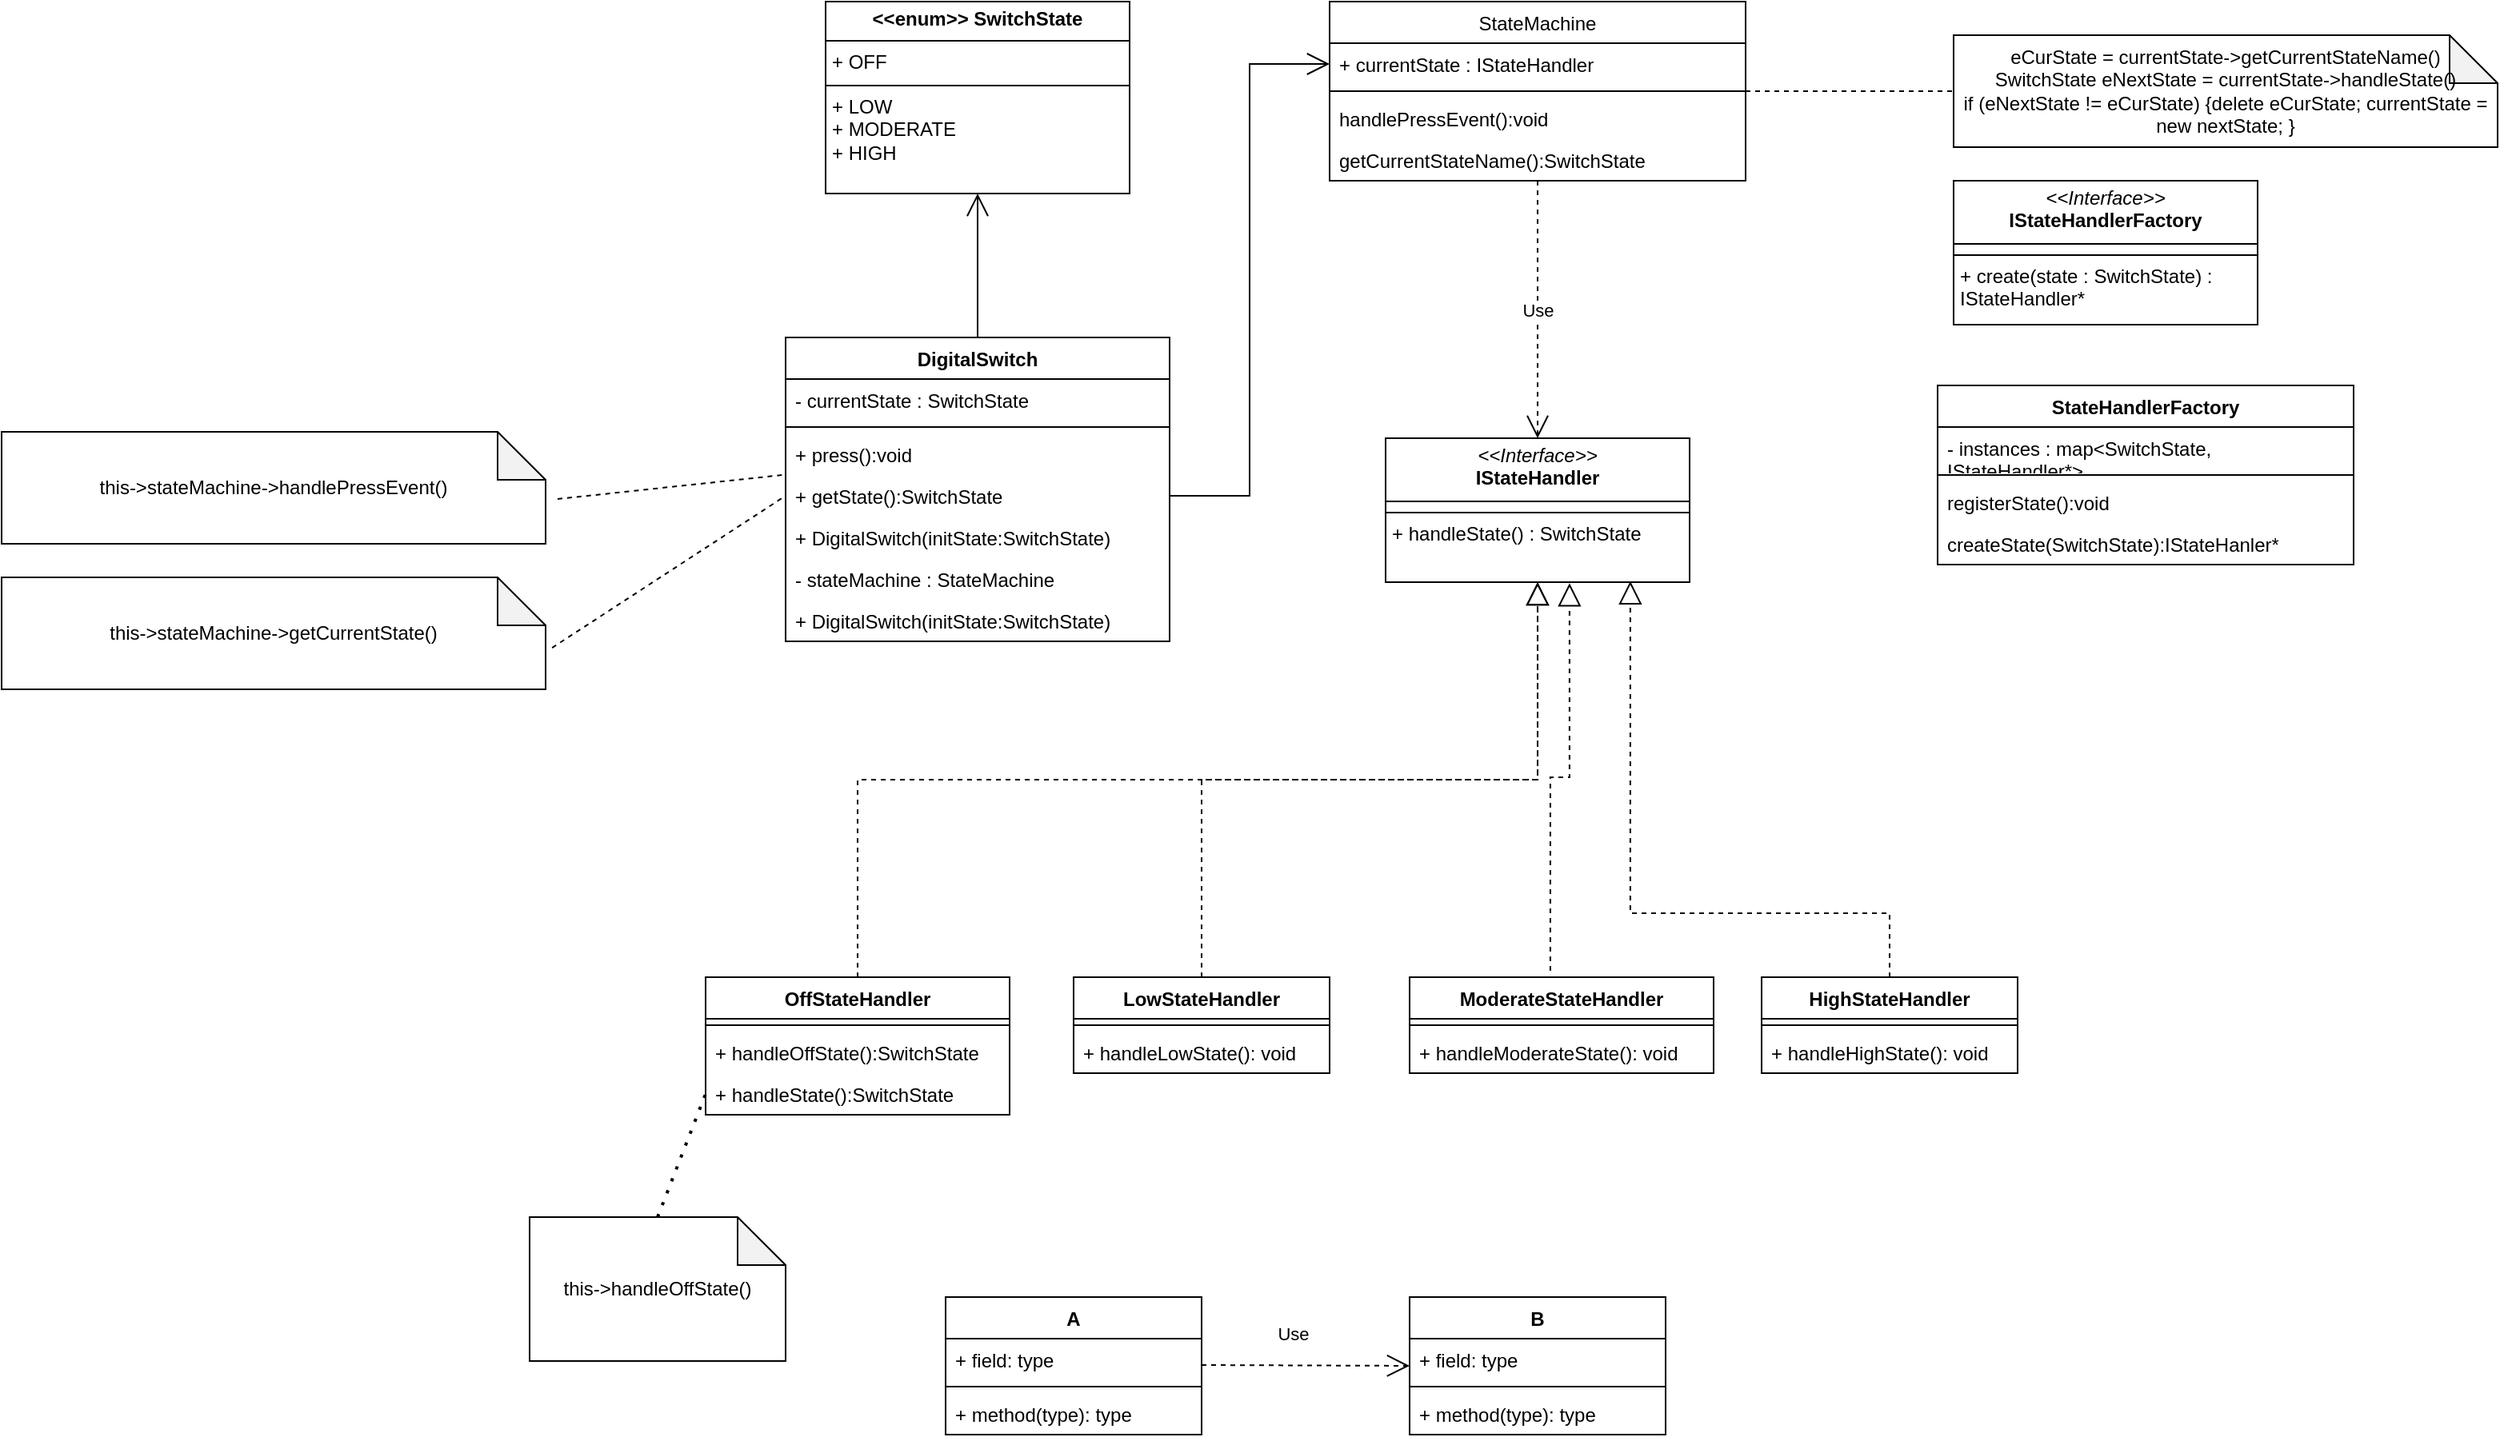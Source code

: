 <mxfile version="24.6.3" type="device">
  <diagram name="Page-1" id="SkuNDT5gjHke_dumaJcr">
    <mxGraphModel dx="1900" dy="566" grid="1" gridSize="10" guides="1" tooltips="1" connect="1" arrows="1" fold="1" page="1" pageScale="1" pageWidth="850" pageHeight="1100" math="0" shadow="0">
      <root>
        <mxCell id="0" />
        <mxCell id="1" parent="0" />
        <mxCell id="Q3xKcGr0lu15P0H8A6DG-1" value="DigitalSwitch" style="swimlane;fontStyle=1;align=center;verticalAlign=top;childLayout=stackLayout;horizontal=1;startSize=26;horizontalStack=0;resizeParent=1;resizeParentMax=0;resizeLast=0;collapsible=1;marginBottom=0;whiteSpace=wrap;html=1;" vertex="1" parent="1">
          <mxGeometry x="60" y="220" width="240" height="190" as="geometry" />
        </mxCell>
        <mxCell id="Q3xKcGr0lu15P0H8A6DG-2" value="&lt;div&gt;- currentState : SwitchState&lt;/div&gt;" style="text;strokeColor=none;fillColor=none;align=left;verticalAlign=top;spacingLeft=4;spacingRight=4;overflow=hidden;rotatable=0;points=[[0,0.5],[1,0.5]];portConstraint=eastwest;whiteSpace=wrap;html=1;" vertex="1" parent="Q3xKcGr0lu15P0H8A6DG-1">
          <mxGeometry y="26" width="240" height="26" as="geometry" />
        </mxCell>
        <mxCell id="Q3xKcGr0lu15P0H8A6DG-3" value="" style="line;strokeWidth=1;fillColor=none;align=left;verticalAlign=middle;spacingTop=-1;spacingLeft=3;spacingRight=3;rotatable=0;labelPosition=right;points=[];portConstraint=eastwest;strokeColor=inherit;" vertex="1" parent="Q3xKcGr0lu15P0H8A6DG-1">
          <mxGeometry y="52" width="240" height="8" as="geometry" />
        </mxCell>
        <mxCell id="Q3xKcGr0lu15P0H8A6DG-4" value="&lt;div&gt;+ press():void&lt;/div&gt;&lt;div&gt;&lt;br&gt;&lt;/div&gt;" style="text;strokeColor=none;fillColor=none;align=left;verticalAlign=top;spacingLeft=4;spacingRight=4;overflow=hidden;rotatable=0;points=[[0,0.5],[1,0.5]];portConstraint=eastwest;whiteSpace=wrap;html=1;" vertex="1" parent="Q3xKcGr0lu15P0H8A6DG-1">
          <mxGeometry y="60" width="240" height="26" as="geometry" />
        </mxCell>
        <mxCell id="Q3xKcGr0lu15P0H8A6DG-5" value="&lt;div&gt;+ getState():SwitchState&lt;/div&gt;&lt;div&gt;&lt;br&gt;&lt;/div&gt;" style="text;strokeColor=none;fillColor=none;align=left;verticalAlign=top;spacingLeft=4;spacingRight=4;overflow=hidden;rotatable=0;points=[[0,0.5],[1,0.5]];portConstraint=eastwest;whiteSpace=wrap;html=1;" vertex="1" parent="Q3xKcGr0lu15P0H8A6DG-1">
          <mxGeometry y="86" width="240" height="26" as="geometry" />
        </mxCell>
        <mxCell id="Q3xKcGr0lu15P0H8A6DG-6" value="&lt;div&gt;+ DigitalSwitch(initState:SwitchState)&lt;/div&gt;&lt;div&gt;&lt;br&gt;&lt;/div&gt;&lt;div&gt;&lt;br&gt;&lt;/div&gt;" style="text;strokeColor=none;fillColor=none;align=left;verticalAlign=top;spacingLeft=4;spacingRight=4;overflow=hidden;rotatable=0;points=[[0,0.5],[1,0.5]];portConstraint=eastwest;whiteSpace=wrap;html=1;" vertex="1" parent="Q3xKcGr0lu15P0H8A6DG-1">
          <mxGeometry y="112" width="240" height="26" as="geometry" />
        </mxCell>
        <mxCell id="Q3xKcGr0lu15P0H8A6DG-61" value="&lt;div&gt;- stateMachine : StateMachine&lt;br&gt;&lt;/div&gt;&lt;div&gt;&lt;br&gt;&lt;/div&gt;&lt;div&gt;&lt;br&gt;&lt;/div&gt;" style="text;strokeColor=none;fillColor=none;align=left;verticalAlign=top;spacingLeft=4;spacingRight=4;overflow=hidden;rotatable=0;points=[[0,0.5],[1,0.5]];portConstraint=eastwest;whiteSpace=wrap;html=1;" vertex="1" parent="Q3xKcGr0lu15P0H8A6DG-1">
          <mxGeometry y="138" width="240" height="26" as="geometry" />
        </mxCell>
        <mxCell id="Q3xKcGr0lu15P0H8A6DG-63" value="&lt;div&gt;+ DigitalSwitch(initState:SwitchState)&lt;/div&gt;&lt;div&gt;&lt;br&gt;&lt;/div&gt;&lt;div&gt;&lt;br&gt;&lt;/div&gt;" style="text;strokeColor=none;fillColor=none;align=left;verticalAlign=top;spacingLeft=4;spacingRight=4;overflow=hidden;rotatable=0;points=[[0,0.5],[1,0.5]];portConstraint=eastwest;whiteSpace=wrap;html=1;" vertex="1" parent="Q3xKcGr0lu15P0H8A6DG-1">
          <mxGeometry y="164" width="240" height="26" as="geometry" />
        </mxCell>
        <mxCell id="Q3xKcGr0lu15P0H8A6DG-8" value="&lt;p style=&quot;margin:0px;margin-top:4px;text-align:center;&quot;&gt;&lt;b&gt;&amp;lt;&amp;lt;enum&amp;gt;&amp;gt; SwitchState&lt;/b&gt;&lt;/p&gt;&lt;hr style=&quot;border-style:solid;&quot; size=&quot;1&quot;&gt;&lt;p style=&quot;margin:0px;margin-left:4px;&quot;&gt;+ OFF&lt;br&gt;&lt;/p&gt;&lt;hr style=&quot;border-style:solid;&quot; size=&quot;1&quot;&gt;&lt;p style=&quot;margin:0px;margin-left:4px;&quot;&gt;+ LOW&lt;/p&gt;&lt;p style=&quot;margin:0px;margin-left:4px;&quot;&gt;+ MODERATE&lt;/p&gt;&lt;p style=&quot;margin:0px;margin-left:4px;&quot;&gt;+ HIGH&lt;br&gt;&lt;/p&gt;" style="verticalAlign=top;align=left;overflow=fill;html=1;whiteSpace=wrap;" vertex="1" parent="1">
          <mxGeometry x="85" y="10" width="190" height="120" as="geometry" />
        </mxCell>
        <mxCell id="Q3xKcGr0lu15P0H8A6DG-9" value="" style="endArrow=open;endFill=1;endSize=12;html=1;rounded=0;entryX=0.5;entryY=1;entryDx=0;entryDy=0;exitX=0.5;exitY=0;exitDx=0;exitDy=0;" edge="1" parent="1" source="Q3xKcGr0lu15P0H8A6DG-1" target="Q3xKcGr0lu15P0H8A6DG-8">
          <mxGeometry width="160" relative="1" as="geometry">
            <mxPoint x="300" y="300" as="sourcePoint" />
            <mxPoint x="400" y="300" as="targetPoint" />
          </mxGeometry>
        </mxCell>
        <mxCell id="Q3xKcGr0lu15P0H8A6DG-10" value="OffStateHandler" style="swimlane;fontStyle=1;align=center;verticalAlign=top;childLayout=stackLayout;horizontal=1;startSize=26;horizontalStack=0;resizeParent=1;resizeParentMax=0;resizeLast=0;collapsible=1;marginBottom=0;whiteSpace=wrap;html=1;" vertex="1" parent="1">
          <mxGeometry x="10" y="620" width="190" height="86" as="geometry" />
        </mxCell>
        <mxCell id="Q3xKcGr0lu15P0H8A6DG-12" value="" style="line;strokeWidth=1;fillColor=none;align=left;verticalAlign=middle;spacingTop=-1;spacingLeft=3;spacingRight=3;rotatable=0;labelPosition=right;points=[];portConstraint=eastwest;strokeColor=inherit;" vertex="1" parent="Q3xKcGr0lu15P0H8A6DG-10">
          <mxGeometry y="26" width="190" height="8" as="geometry" />
        </mxCell>
        <mxCell id="Q3xKcGr0lu15P0H8A6DG-13" value="+ handleOffState():SwitchState" style="text;strokeColor=none;fillColor=none;align=left;verticalAlign=top;spacingLeft=4;spacingRight=4;overflow=hidden;rotatable=0;points=[[0,0.5],[1,0.5]];portConstraint=eastwest;whiteSpace=wrap;html=1;" vertex="1" parent="Q3xKcGr0lu15P0H8A6DG-10">
          <mxGeometry y="34" width="190" height="26" as="geometry" />
        </mxCell>
        <mxCell id="Q3xKcGr0lu15P0H8A6DG-43" value="&lt;div&gt;+ handleState():SwitchState&lt;/div&gt;" style="text;strokeColor=none;fillColor=none;align=left;verticalAlign=top;spacingLeft=4;spacingRight=4;overflow=hidden;rotatable=0;points=[[0,0.5],[1,0.5]];portConstraint=eastwest;whiteSpace=wrap;html=1;" vertex="1" parent="Q3xKcGr0lu15P0H8A6DG-10">
          <mxGeometry y="60" width="190" height="26" as="geometry" />
        </mxCell>
        <mxCell id="Q3xKcGr0lu15P0H8A6DG-15" value="LowStateHandler" style="swimlane;fontStyle=1;align=center;verticalAlign=top;childLayout=stackLayout;horizontal=1;startSize=26;horizontalStack=0;resizeParent=1;resizeParentMax=0;resizeLast=0;collapsible=1;marginBottom=0;whiteSpace=wrap;html=1;" vertex="1" parent="1">
          <mxGeometry x="240" y="620" width="160" height="60" as="geometry" />
        </mxCell>
        <mxCell id="Q3xKcGr0lu15P0H8A6DG-17" value="" style="line;strokeWidth=1;fillColor=none;align=left;verticalAlign=middle;spacingTop=-1;spacingLeft=3;spacingRight=3;rotatable=0;labelPosition=right;points=[];portConstraint=eastwest;strokeColor=inherit;" vertex="1" parent="Q3xKcGr0lu15P0H8A6DG-15">
          <mxGeometry y="26" width="160" height="8" as="geometry" />
        </mxCell>
        <mxCell id="Q3xKcGr0lu15P0H8A6DG-18" value="+ handleLowState(): void" style="text;strokeColor=none;fillColor=none;align=left;verticalAlign=top;spacingLeft=4;spacingRight=4;overflow=hidden;rotatable=0;points=[[0,0.5],[1,0.5]];portConstraint=eastwest;whiteSpace=wrap;html=1;" vertex="1" parent="Q3xKcGr0lu15P0H8A6DG-15">
          <mxGeometry y="34" width="160" height="26" as="geometry" />
        </mxCell>
        <mxCell id="Q3xKcGr0lu15P0H8A6DG-19" value="ModerateStateHandler" style="swimlane;fontStyle=1;align=center;verticalAlign=top;childLayout=stackLayout;horizontal=1;startSize=26;horizontalStack=0;resizeParent=1;resizeParentMax=0;resizeLast=0;collapsible=1;marginBottom=0;whiteSpace=wrap;html=1;" vertex="1" parent="1">
          <mxGeometry x="450" y="620" width="190" height="60" as="geometry" />
        </mxCell>
        <mxCell id="Q3xKcGr0lu15P0H8A6DG-21" value="" style="line;strokeWidth=1;fillColor=none;align=left;verticalAlign=middle;spacingTop=-1;spacingLeft=3;spacingRight=3;rotatable=0;labelPosition=right;points=[];portConstraint=eastwest;strokeColor=inherit;" vertex="1" parent="Q3xKcGr0lu15P0H8A6DG-19">
          <mxGeometry y="26" width="190" height="8" as="geometry" />
        </mxCell>
        <mxCell id="Q3xKcGr0lu15P0H8A6DG-22" value="+ handleModerateState(): void" style="text;strokeColor=none;fillColor=none;align=left;verticalAlign=top;spacingLeft=4;spacingRight=4;overflow=hidden;rotatable=0;points=[[0,0.5],[1,0.5]];portConstraint=eastwest;whiteSpace=wrap;html=1;" vertex="1" parent="Q3xKcGr0lu15P0H8A6DG-19">
          <mxGeometry y="34" width="190" height="26" as="geometry" />
        </mxCell>
        <mxCell id="Q3xKcGr0lu15P0H8A6DG-23" value="HighStateHandler" style="swimlane;fontStyle=1;align=center;verticalAlign=top;childLayout=stackLayout;horizontal=1;startSize=26;horizontalStack=0;resizeParent=1;resizeParentMax=0;resizeLast=0;collapsible=1;marginBottom=0;whiteSpace=wrap;html=1;" vertex="1" parent="1">
          <mxGeometry x="670" y="620" width="160" height="60" as="geometry" />
        </mxCell>
        <mxCell id="Q3xKcGr0lu15P0H8A6DG-25" value="" style="line;strokeWidth=1;fillColor=none;align=left;verticalAlign=middle;spacingTop=-1;spacingLeft=3;spacingRight=3;rotatable=0;labelPosition=right;points=[];portConstraint=eastwest;strokeColor=inherit;" vertex="1" parent="Q3xKcGr0lu15P0H8A6DG-23">
          <mxGeometry y="26" width="160" height="8" as="geometry" />
        </mxCell>
        <mxCell id="Q3xKcGr0lu15P0H8A6DG-26" value="+ handleHighState(): void" style="text;strokeColor=none;fillColor=none;align=left;verticalAlign=top;spacingLeft=4;spacingRight=4;overflow=hidden;rotatable=0;points=[[0,0.5],[1,0.5]];portConstraint=eastwest;whiteSpace=wrap;html=1;" vertex="1" parent="Q3xKcGr0lu15P0H8A6DG-23">
          <mxGeometry y="34" width="160" height="26" as="geometry" />
        </mxCell>
        <mxCell id="Q3xKcGr0lu15P0H8A6DG-28" value="A" style="swimlane;fontStyle=1;align=center;verticalAlign=top;childLayout=stackLayout;horizontal=1;startSize=26;horizontalStack=0;resizeParent=1;resizeParentMax=0;resizeLast=0;collapsible=1;marginBottom=0;whiteSpace=wrap;html=1;" vertex="1" parent="1">
          <mxGeometry x="160" y="820" width="160" height="86" as="geometry" />
        </mxCell>
        <mxCell id="Q3xKcGr0lu15P0H8A6DG-29" value="+ field: type" style="text;strokeColor=none;fillColor=none;align=left;verticalAlign=top;spacingLeft=4;spacingRight=4;overflow=hidden;rotatable=0;points=[[0,0.5],[1,0.5]];portConstraint=eastwest;whiteSpace=wrap;html=1;" vertex="1" parent="Q3xKcGr0lu15P0H8A6DG-28">
          <mxGeometry y="26" width="160" height="26" as="geometry" />
        </mxCell>
        <mxCell id="Q3xKcGr0lu15P0H8A6DG-30" value="" style="line;strokeWidth=1;fillColor=none;align=left;verticalAlign=middle;spacingTop=-1;spacingLeft=3;spacingRight=3;rotatable=0;labelPosition=right;points=[];portConstraint=eastwest;strokeColor=inherit;" vertex="1" parent="Q3xKcGr0lu15P0H8A6DG-28">
          <mxGeometry y="52" width="160" height="8" as="geometry" />
        </mxCell>
        <mxCell id="Q3xKcGr0lu15P0H8A6DG-31" value="+ method(type): type" style="text;strokeColor=none;fillColor=none;align=left;verticalAlign=top;spacingLeft=4;spacingRight=4;overflow=hidden;rotatable=0;points=[[0,0.5],[1,0.5]];portConstraint=eastwest;whiteSpace=wrap;html=1;" vertex="1" parent="Q3xKcGr0lu15P0H8A6DG-28">
          <mxGeometry y="60" width="160" height="26" as="geometry" />
        </mxCell>
        <mxCell id="Q3xKcGr0lu15P0H8A6DG-32" value="B" style="swimlane;fontStyle=1;align=center;verticalAlign=top;childLayout=stackLayout;horizontal=1;startSize=26;horizontalStack=0;resizeParent=1;resizeParentMax=0;resizeLast=0;collapsible=1;marginBottom=0;whiteSpace=wrap;html=1;" vertex="1" parent="1">
          <mxGeometry x="450" y="820" width="160" height="86" as="geometry" />
        </mxCell>
        <mxCell id="Q3xKcGr0lu15P0H8A6DG-33" value="+ field: type" style="text;strokeColor=none;fillColor=none;align=left;verticalAlign=top;spacingLeft=4;spacingRight=4;overflow=hidden;rotatable=0;points=[[0,0.5],[1,0.5]];portConstraint=eastwest;whiteSpace=wrap;html=1;" vertex="1" parent="Q3xKcGr0lu15P0H8A6DG-32">
          <mxGeometry y="26" width="160" height="26" as="geometry" />
        </mxCell>
        <mxCell id="Q3xKcGr0lu15P0H8A6DG-34" value="" style="line;strokeWidth=1;fillColor=none;align=left;verticalAlign=middle;spacingTop=-1;spacingLeft=3;spacingRight=3;rotatable=0;labelPosition=right;points=[];portConstraint=eastwest;strokeColor=inherit;" vertex="1" parent="Q3xKcGr0lu15P0H8A6DG-32">
          <mxGeometry y="52" width="160" height="8" as="geometry" />
        </mxCell>
        <mxCell id="Q3xKcGr0lu15P0H8A6DG-35" value="+ method(type): type" style="text;strokeColor=none;fillColor=none;align=left;verticalAlign=top;spacingLeft=4;spacingRight=4;overflow=hidden;rotatable=0;points=[[0,0.5],[1,0.5]];portConstraint=eastwest;whiteSpace=wrap;html=1;" vertex="1" parent="Q3xKcGr0lu15P0H8A6DG-32">
          <mxGeometry y="60" width="160" height="26" as="geometry" />
        </mxCell>
        <mxCell id="Q3xKcGr0lu15P0H8A6DG-37" value="&lt;p style=&quot;margin:0px;margin-top:4px;text-align:center;&quot;&gt;&lt;i&gt;&amp;lt;&amp;lt;Interface&amp;gt;&amp;gt;&lt;/i&gt;&lt;br&gt;&lt;b&gt;IStateHandler&lt;/b&gt;&lt;/p&gt;&lt;hr style=&quot;border-style:solid;&quot; size=&quot;1&quot;&gt;&lt;hr style=&quot;border-style:solid;&quot; size=&quot;1&quot;&gt;&lt;p style=&quot;margin:0px;margin-left:4px;&quot;&gt;+ handleState() : SwitchState&lt;br&gt;&lt;/p&gt;" style="verticalAlign=top;align=left;overflow=fill;html=1;whiteSpace=wrap;" vertex="1" parent="1">
          <mxGeometry x="435" y="283" width="190" height="90" as="geometry" />
        </mxCell>
        <mxCell id="Q3xKcGr0lu15P0H8A6DG-38" value="" style="endArrow=block;dashed=1;endFill=0;endSize=12;html=1;rounded=0;entryX=0.5;entryY=1;entryDx=0;entryDy=0;exitX=0.5;exitY=0;exitDx=0;exitDy=0;edgeStyle=orthogonalEdgeStyle;" edge="1" parent="1" source="Q3xKcGr0lu15P0H8A6DG-10" target="Q3xKcGr0lu15P0H8A6DG-37">
          <mxGeometry width="160" relative="1" as="geometry">
            <mxPoint x="330" y="610" as="sourcePoint" />
            <mxPoint x="490" y="610" as="targetPoint" />
          </mxGeometry>
        </mxCell>
        <mxCell id="Q3xKcGr0lu15P0H8A6DG-39" value="" style="endArrow=block;dashed=1;endFill=0;endSize=12;html=1;rounded=0;exitX=0.5;exitY=0;exitDx=0;exitDy=0;edgeStyle=orthogonalEdgeStyle;entryX=0.5;entryY=1;entryDx=0;entryDy=0;" edge="1" parent="1" source="Q3xKcGr0lu15P0H8A6DG-15" target="Q3xKcGr0lu15P0H8A6DG-37">
          <mxGeometry width="160" relative="1" as="geometry">
            <mxPoint x="330" y="640" as="sourcePoint" />
            <mxPoint x="370" y="540" as="targetPoint" />
          </mxGeometry>
        </mxCell>
        <mxCell id="Q3xKcGr0lu15P0H8A6DG-40" value="" style="endArrow=block;dashed=1;endFill=0;endSize=12;html=1;rounded=0;exitX=0.463;exitY=-0.067;exitDx=0;exitDy=0;exitPerimeter=0;edgeStyle=elbowEdgeStyle;elbow=vertical;entryX=0.605;entryY=1.007;entryDx=0;entryDy=0;entryPerimeter=0;" edge="1" parent="1" source="Q3xKcGr0lu15P0H8A6DG-19" target="Q3xKcGr0lu15P0H8A6DG-37">
          <mxGeometry width="160" relative="1" as="geometry">
            <mxPoint x="330" y="640" as="sourcePoint" />
            <mxPoint x="370" y="540" as="targetPoint" />
          </mxGeometry>
        </mxCell>
        <mxCell id="Q3xKcGr0lu15P0H8A6DG-42" value="" style="endArrow=block;dashed=1;endFill=0;endSize=12;html=1;rounded=0;edgeStyle=elbowEdgeStyle;elbow=vertical;entryX=0.805;entryY=0.993;entryDx=0;entryDy=0;entryPerimeter=0;" edge="1" parent="1" source="Q3xKcGr0lu15P0H8A6DG-23" target="Q3xKcGr0lu15P0H8A6DG-37">
          <mxGeometry width="160" relative="1" as="geometry">
            <mxPoint x="548" y="626" as="sourcePoint" />
            <mxPoint x="380" y="540" as="targetPoint" />
            <Array as="points">
              <mxPoint x="590" y="580" />
            </Array>
          </mxGeometry>
        </mxCell>
        <mxCell id="Q3xKcGr0lu15P0H8A6DG-44" value="this-&amp;gt;handleOffState()" style="shape=note;whiteSpace=wrap;html=1;backgroundOutline=1;darkOpacity=0.05;" vertex="1" parent="1">
          <mxGeometry x="-100" y="770" width="160" height="90" as="geometry" />
        </mxCell>
        <mxCell id="Q3xKcGr0lu15P0H8A6DG-51" value="" style="endArrow=none;dashed=1;html=1;dashPattern=1 3;strokeWidth=2;rounded=0;entryX=0;entryY=0.5;entryDx=0;entryDy=0;" edge="1" parent="1" target="Q3xKcGr0lu15P0H8A6DG-43">
          <mxGeometry width="50" height="50" relative="1" as="geometry">
            <mxPoint x="-20" y="770" as="sourcePoint" />
            <mxPoint x="30" y="720" as="targetPoint" />
          </mxGeometry>
        </mxCell>
        <mxCell id="Q3xKcGr0lu15P0H8A6DG-53" value="Use" style="endArrow=open;endSize=12;dashed=1;html=1;rounded=0;" edge="1" parent="1">
          <mxGeometry x="-0.125" y="20" width="160" relative="1" as="geometry">
            <mxPoint x="320" y="862.5" as="sourcePoint" />
            <mxPoint x="450" y="863" as="targetPoint" />
            <mxPoint as="offset" />
          </mxGeometry>
        </mxCell>
        <mxCell id="Q3xKcGr0lu15P0H8A6DG-55" value="&lt;div&gt;this-&amp;gt;stateMachine-&amp;gt;handlePressEvent()&lt;br&gt;&lt;/div&gt;" style="shape=note;whiteSpace=wrap;html=1;backgroundOutline=1;darkOpacity=0.05;" vertex="1" parent="1">
          <mxGeometry x="-430" y="279" width="340" height="70" as="geometry" />
        </mxCell>
        <mxCell id="Q3xKcGr0lu15P0H8A6DG-56" value="" style="endArrow=none;dashed=1;html=1;rounded=0;exitX=1.022;exitY=0.6;exitDx=0;exitDy=0;exitPerimeter=0;" edge="1" parent="1" source="Q3xKcGr0lu15P0H8A6DG-55" target="Q3xKcGr0lu15P0H8A6DG-4">
          <mxGeometry width="50" height="50" relative="1" as="geometry">
            <mxPoint x="-10" y="380" as="sourcePoint" />
            <mxPoint x="40" y="330" as="targetPoint" />
          </mxGeometry>
        </mxCell>
        <mxCell id="Q3xKcGr0lu15P0H8A6DG-57" value="StateMachine" style="swimlane;fontStyle=0;align=center;verticalAlign=top;childLayout=stackLayout;horizontal=1;startSize=26;horizontalStack=0;resizeParent=1;resizeParentMax=0;resizeLast=0;collapsible=1;marginBottom=0;whiteSpace=wrap;html=1;" vertex="1" parent="1">
          <mxGeometry x="400" y="10" width="260" height="112" as="geometry" />
        </mxCell>
        <mxCell id="Q3xKcGr0lu15P0H8A6DG-58" value="+ currentState : IStateHandler" style="text;strokeColor=none;fillColor=none;align=left;verticalAlign=top;spacingLeft=4;spacingRight=4;overflow=hidden;rotatable=0;points=[[0,0.5],[1,0.5]];portConstraint=eastwest;whiteSpace=wrap;html=1;" vertex="1" parent="Q3xKcGr0lu15P0H8A6DG-57">
          <mxGeometry y="26" width="260" height="26" as="geometry" />
        </mxCell>
        <mxCell id="Q3xKcGr0lu15P0H8A6DG-59" value="" style="line;strokeWidth=1;fillColor=none;align=left;verticalAlign=middle;spacingTop=-1;spacingLeft=3;spacingRight=3;rotatable=0;labelPosition=right;points=[];portConstraint=eastwest;strokeColor=inherit;" vertex="1" parent="Q3xKcGr0lu15P0H8A6DG-57">
          <mxGeometry y="52" width="260" height="8" as="geometry" />
        </mxCell>
        <mxCell id="Q3xKcGr0lu15P0H8A6DG-60" value="handlePressEvent():void" style="text;strokeColor=none;fillColor=none;align=left;verticalAlign=top;spacingLeft=4;spacingRight=4;overflow=hidden;rotatable=0;points=[[0,0.5],[1,0.5]];portConstraint=eastwest;whiteSpace=wrap;html=1;" vertex="1" parent="Q3xKcGr0lu15P0H8A6DG-57">
          <mxGeometry y="60" width="260" height="26" as="geometry" />
        </mxCell>
        <mxCell id="Q3xKcGr0lu15P0H8A6DG-69" value="getCurrentStateName():SwitchState" style="text;strokeColor=none;fillColor=none;align=left;verticalAlign=top;spacingLeft=4;spacingRight=4;overflow=hidden;rotatable=0;points=[[0,0.5],[1,0.5]];portConstraint=eastwest;whiteSpace=wrap;html=1;" vertex="1" parent="Q3xKcGr0lu15P0H8A6DG-57">
          <mxGeometry y="86" width="260" height="26" as="geometry" />
        </mxCell>
        <mxCell id="Q3xKcGr0lu15P0H8A6DG-64" value="" style="endArrow=open;endFill=1;endSize=12;html=1;rounded=0;entryX=0;entryY=0.5;entryDx=0;entryDy=0;exitX=1;exitY=0.5;exitDx=0;exitDy=0;edgeStyle=orthogonalEdgeStyle;" edge="1" parent="1" source="Q3xKcGr0lu15P0H8A6DG-5" target="Q3xKcGr0lu15P0H8A6DG-58">
          <mxGeometry width="160" relative="1" as="geometry">
            <mxPoint x="300" y="370" as="sourcePoint" />
            <mxPoint x="460" y="370" as="targetPoint" />
          </mxGeometry>
        </mxCell>
        <mxCell id="Q3xKcGr0lu15P0H8A6DG-65" value="Use" style="endArrow=open;endSize=12;dashed=1;html=1;rounded=0;entryX=0.5;entryY=0;entryDx=0;entryDy=0;" edge="1" parent="1" source="Q3xKcGr0lu15P0H8A6DG-57" target="Q3xKcGr0lu15P0H8A6DG-37">
          <mxGeometry width="160" relative="1" as="geometry">
            <mxPoint x="280" y="290" as="sourcePoint" />
            <mxPoint x="440" y="290" as="targetPoint" />
          </mxGeometry>
        </mxCell>
        <mxCell id="Q3xKcGr0lu15P0H8A6DG-66" value="&lt;div&gt;this-&amp;gt;stateMachine-&amp;gt;getCurrentState()&lt;br&gt;&lt;/div&gt;" style="shape=note;whiteSpace=wrap;html=1;backgroundOutline=1;darkOpacity=0.05;" vertex="1" parent="1">
          <mxGeometry x="-430" y="370" width="340" height="70" as="geometry" />
        </mxCell>
        <mxCell id="Q3xKcGr0lu15P0H8A6DG-68" value="" style="endArrow=none;dashed=1;html=1;rounded=0;exitX=1.012;exitY=0.629;exitDx=0;exitDy=0;exitPerimeter=0;entryX=0;entryY=0.5;entryDx=0;entryDy=0;" edge="1" parent="1" source="Q3xKcGr0lu15P0H8A6DG-66" target="Q3xKcGr0lu15P0H8A6DG-5">
          <mxGeometry width="50" height="50" relative="1" as="geometry">
            <mxPoint x="-73" y="331" as="sourcePoint" />
            <mxPoint x="70" y="316" as="targetPoint" />
          </mxGeometry>
        </mxCell>
        <mxCell id="Q3xKcGr0lu15P0H8A6DG-72" value="&lt;div&gt;eCurState = currentState-&amp;gt;getCurrentStateName()&lt;br&gt;&lt;/div&gt;&lt;div&gt;SwitchState eNextState = currentState-&amp;gt;handleState()&lt;br&gt;if (eNextState != eCurState) {delete eCurState; currentState = new nextState; }&lt;br&gt;&lt;/div&gt;" style="shape=note;whiteSpace=wrap;html=1;backgroundOutline=1;darkOpacity=0.05;" vertex="1" parent="1">
          <mxGeometry x="790" y="31" width="340" height="70" as="geometry" />
        </mxCell>
        <mxCell id="Q3xKcGr0lu15P0H8A6DG-73" value="" style="endArrow=none;dashed=1;html=1;rounded=0;exitX=1;exitY=0.5;exitDx=0;exitDy=0;entryX=0;entryY=0.5;entryDx=0;entryDy=0;entryPerimeter=0;" edge="1" parent="1" source="Q3xKcGr0lu15P0H8A6DG-57" target="Q3xKcGr0lu15P0H8A6DG-72">
          <mxGeometry width="50" height="50" relative="1" as="geometry">
            <mxPoint x="590" y="220" as="sourcePoint" />
            <mxPoint x="736" y="125" as="targetPoint" />
          </mxGeometry>
        </mxCell>
        <mxCell id="Q3xKcGr0lu15P0H8A6DG-74" value="StateHandlerFactory" style="swimlane;fontStyle=1;align=center;verticalAlign=top;childLayout=stackLayout;horizontal=1;startSize=26;horizontalStack=0;resizeParent=1;resizeParentMax=0;resizeLast=0;collapsible=1;marginBottom=0;whiteSpace=wrap;html=1;" vertex="1" parent="1">
          <mxGeometry x="780" y="250" width="260" height="112" as="geometry" />
        </mxCell>
        <mxCell id="Q3xKcGr0lu15P0H8A6DG-75" value="- instances : map&amp;lt;SwitchState, IStateHandler*&amp;gt;" style="text;strokeColor=none;fillColor=none;align=left;verticalAlign=top;spacingLeft=4;spacingRight=4;overflow=hidden;rotatable=0;points=[[0,0.5],[1,0.5]];portConstraint=eastwest;whiteSpace=wrap;html=1;" vertex="1" parent="Q3xKcGr0lu15P0H8A6DG-74">
          <mxGeometry y="26" width="260" height="26" as="geometry" />
        </mxCell>
        <mxCell id="Q3xKcGr0lu15P0H8A6DG-76" value="" style="line;strokeWidth=1;fillColor=none;align=left;verticalAlign=middle;spacingTop=-1;spacingLeft=3;spacingRight=3;rotatable=0;labelPosition=right;points=[];portConstraint=eastwest;strokeColor=inherit;" vertex="1" parent="Q3xKcGr0lu15P0H8A6DG-74">
          <mxGeometry y="52" width="260" height="8" as="geometry" />
        </mxCell>
        <mxCell id="Q3xKcGr0lu15P0H8A6DG-77" value="registerState():void" style="text;strokeColor=none;fillColor=none;align=left;verticalAlign=top;spacingLeft=4;spacingRight=4;overflow=hidden;rotatable=0;points=[[0,0.5],[1,0.5]];portConstraint=eastwest;whiteSpace=wrap;html=1;" vertex="1" parent="Q3xKcGr0lu15P0H8A6DG-74">
          <mxGeometry y="60" width="260" height="26" as="geometry" />
        </mxCell>
        <mxCell id="Q3xKcGr0lu15P0H8A6DG-78" value="createState(SwitchState):IStateHanler*" style="text;strokeColor=none;fillColor=none;align=left;verticalAlign=top;spacingLeft=4;spacingRight=4;overflow=hidden;rotatable=0;points=[[0,0.5],[1,0.5]];portConstraint=eastwest;whiteSpace=wrap;html=1;" vertex="1" parent="Q3xKcGr0lu15P0H8A6DG-74">
          <mxGeometry y="86" width="260" height="26" as="geometry" />
        </mxCell>
        <mxCell id="Q3xKcGr0lu15P0H8A6DG-79" value="&lt;p style=&quot;margin:0px;margin-top:4px;text-align:center;&quot;&gt;&lt;i&gt;&amp;lt;&amp;lt;Interface&amp;gt;&amp;gt;&lt;/i&gt;&lt;br&gt;&lt;b&gt;IStateHandlerFactory&lt;/b&gt;&lt;/p&gt;&lt;hr style=&quot;border-style:solid;&quot; size=&quot;1&quot;&gt;&lt;hr style=&quot;border-style:solid;&quot; size=&quot;1&quot;&gt;&lt;p style=&quot;margin:0px;margin-left:4px;&quot;&gt;+ create(state : SwitchState) : IStateHandler*&lt;br&gt;&lt;/p&gt;" style="verticalAlign=top;align=left;overflow=fill;html=1;whiteSpace=wrap;" vertex="1" parent="1">
          <mxGeometry x="790" y="122" width="190" height="90" as="geometry" />
        </mxCell>
      </root>
    </mxGraphModel>
  </diagram>
</mxfile>
